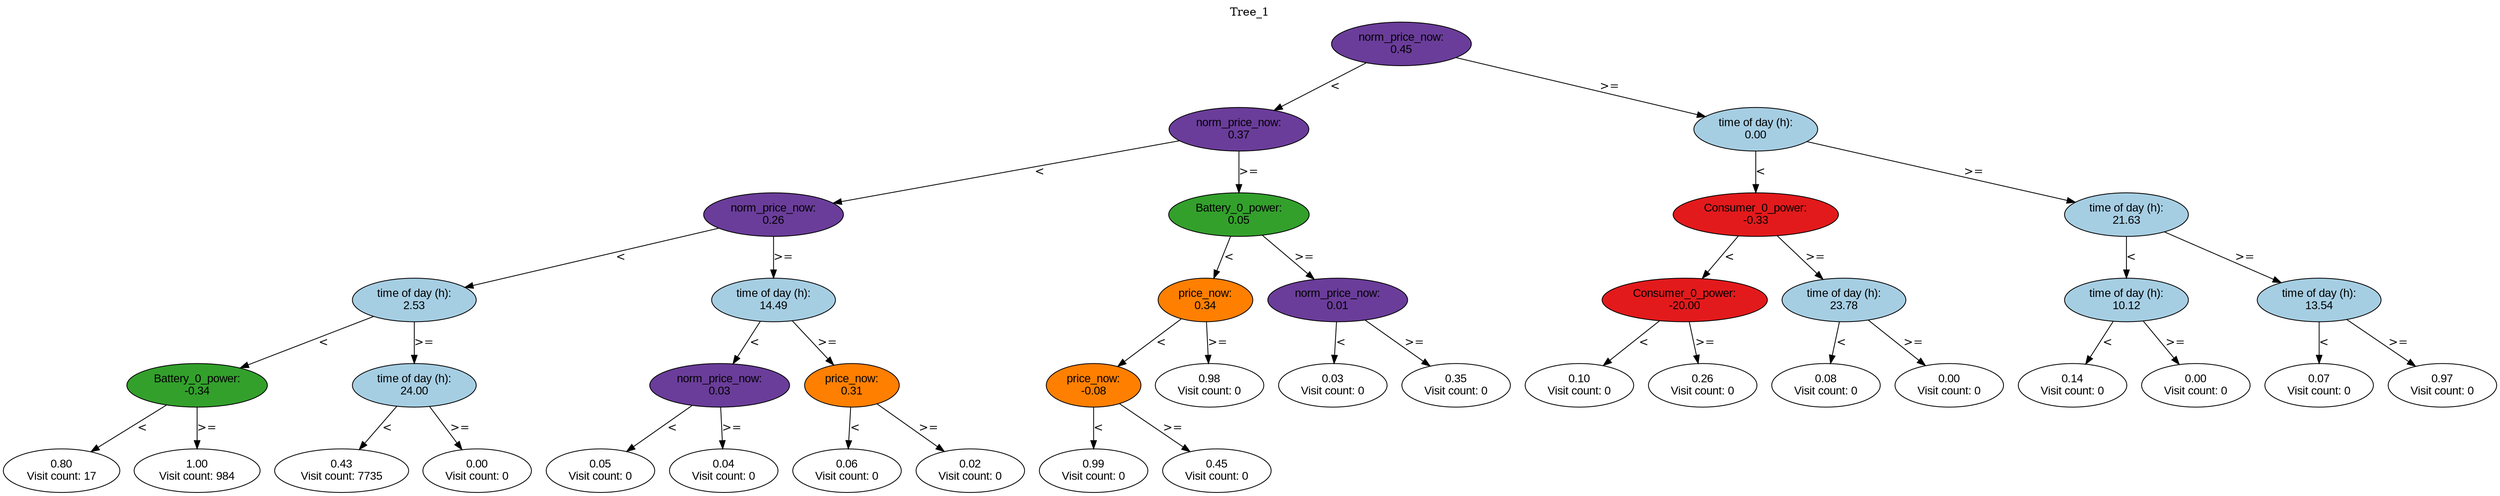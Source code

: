 digraph BST {
    node [fontname="Arial" style=filled colorscheme=paired12];
    0 [ label = "norm_price_now:
0.45" fillcolor=10];
    1 [ label = "norm_price_now:
0.37" fillcolor=10];
    2 [ label = "norm_price_now:
0.26" fillcolor=10];
    3 [ label = "time of day (h):
2.53" fillcolor=1];
    4 [ label = "Battery_0_power:
-0.34" fillcolor=4];
    5 [ label = "0.80
Visit count: 17" fillcolor=white];
    6 [ label = "1.00
Visit count: 984" fillcolor=white];
    7 [ label = "time of day (h):
24.00" fillcolor=1];
    8 [ label = "0.43
Visit count: 7735" fillcolor=white];
    9 [ label = "0.00
Visit count: 0" fillcolor=white];
    10 [ label = "time of day (h):
14.49" fillcolor=1];
    11 [ label = "norm_price_now:
0.03" fillcolor=10];
    12 [ label = "0.05
Visit count: 0" fillcolor=white];
    13 [ label = "0.04
Visit count: 0" fillcolor=white];
    14 [ label = "price_now:
0.31" fillcolor=8];
    15 [ label = "0.06
Visit count: 0" fillcolor=white];
    16 [ label = "0.02
Visit count: 0" fillcolor=white];
    17 [ label = "Battery_0_power:
0.05" fillcolor=4];
    18 [ label = "price_now:
0.34" fillcolor=8];
    19 [ label = "price_now:
-0.08" fillcolor=8];
    20 [ label = "0.99
Visit count: 0" fillcolor=white];
    21 [ label = "0.45
Visit count: 0" fillcolor=white];
    22 [ label = "0.98
Visit count: 0" fillcolor=white];
    23 [ label = "norm_price_now:
0.01" fillcolor=10];
    24 [ label = "0.03
Visit count: 0" fillcolor=white];
    25 [ label = "0.35
Visit count: 0" fillcolor=white];
    26 [ label = "time of day (h):
0.00" fillcolor=1];
    27 [ label = "Consumer_0_power:
-0.33" fillcolor=6];
    28 [ label = "Consumer_0_power:
-20.00" fillcolor=6];
    29 [ label = "0.10
Visit count: 0" fillcolor=white];
    30 [ label = "0.26
Visit count: 0" fillcolor=white];
    31 [ label = "time of day (h):
23.78" fillcolor=1];
    32 [ label = "0.08
Visit count: 0" fillcolor=white];
    33 [ label = "0.00
Visit count: 0" fillcolor=white];
    34 [ label = "time of day (h):
21.63" fillcolor=1];
    35 [ label = "time of day (h):
10.12" fillcolor=1];
    36 [ label = "0.14
Visit count: 0" fillcolor=white];
    37 [ label = "0.00
Visit count: 0" fillcolor=white];
    38 [ label = "time of day (h):
13.54" fillcolor=1];
    39 [ label = "0.07
Visit count: 0" fillcolor=white];
    40 [ label = "0.97
Visit count: 0" fillcolor=white];

    0  -> 1[ label = "<"];
    0  -> 26[ label = ">="];
    1  -> 2[ label = "<"];
    1  -> 17[ label = ">="];
    2  -> 3[ label = "<"];
    2  -> 10[ label = ">="];
    3  -> 4[ label = "<"];
    3  -> 7[ label = ">="];
    4  -> 5[ label = "<"];
    4  -> 6[ label = ">="];
    7  -> 8[ label = "<"];
    7  -> 9[ label = ">="];
    10  -> 11[ label = "<"];
    10  -> 14[ label = ">="];
    11  -> 12[ label = "<"];
    11  -> 13[ label = ">="];
    14  -> 15[ label = "<"];
    14  -> 16[ label = ">="];
    17  -> 18[ label = "<"];
    17  -> 23[ label = ">="];
    18  -> 19[ label = "<"];
    18  -> 22[ label = ">="];
    19  -> 20[ label = "<"];
    19  -> 21[ label = ">="];
    23  -> 24[ label = "<"];
    23  -> 25[ label = ">="];
    26  -> 27[ label = "<"];
    26  -> 34[ label = ">="];
    27  -> 28[ label = "<"];
    27  -> 31[ label = ">="];
    28  -> 29[ label = "<"];
    28  -> 30[ label = ">="];
    31  -> 32[ label = "<"];
    31  -> 33[ label = ">="];
    34  -> 35[ label = "<"];
    34  -> 38[ label = ">="];
    35  -> 36[ label = "<"];
    35  -> 37[ label = ">="];
    38  -> 39[ label = "<"];
    38  -> 40[ label = ">="];

    labelloc="t";
    label="Tree_1";
}